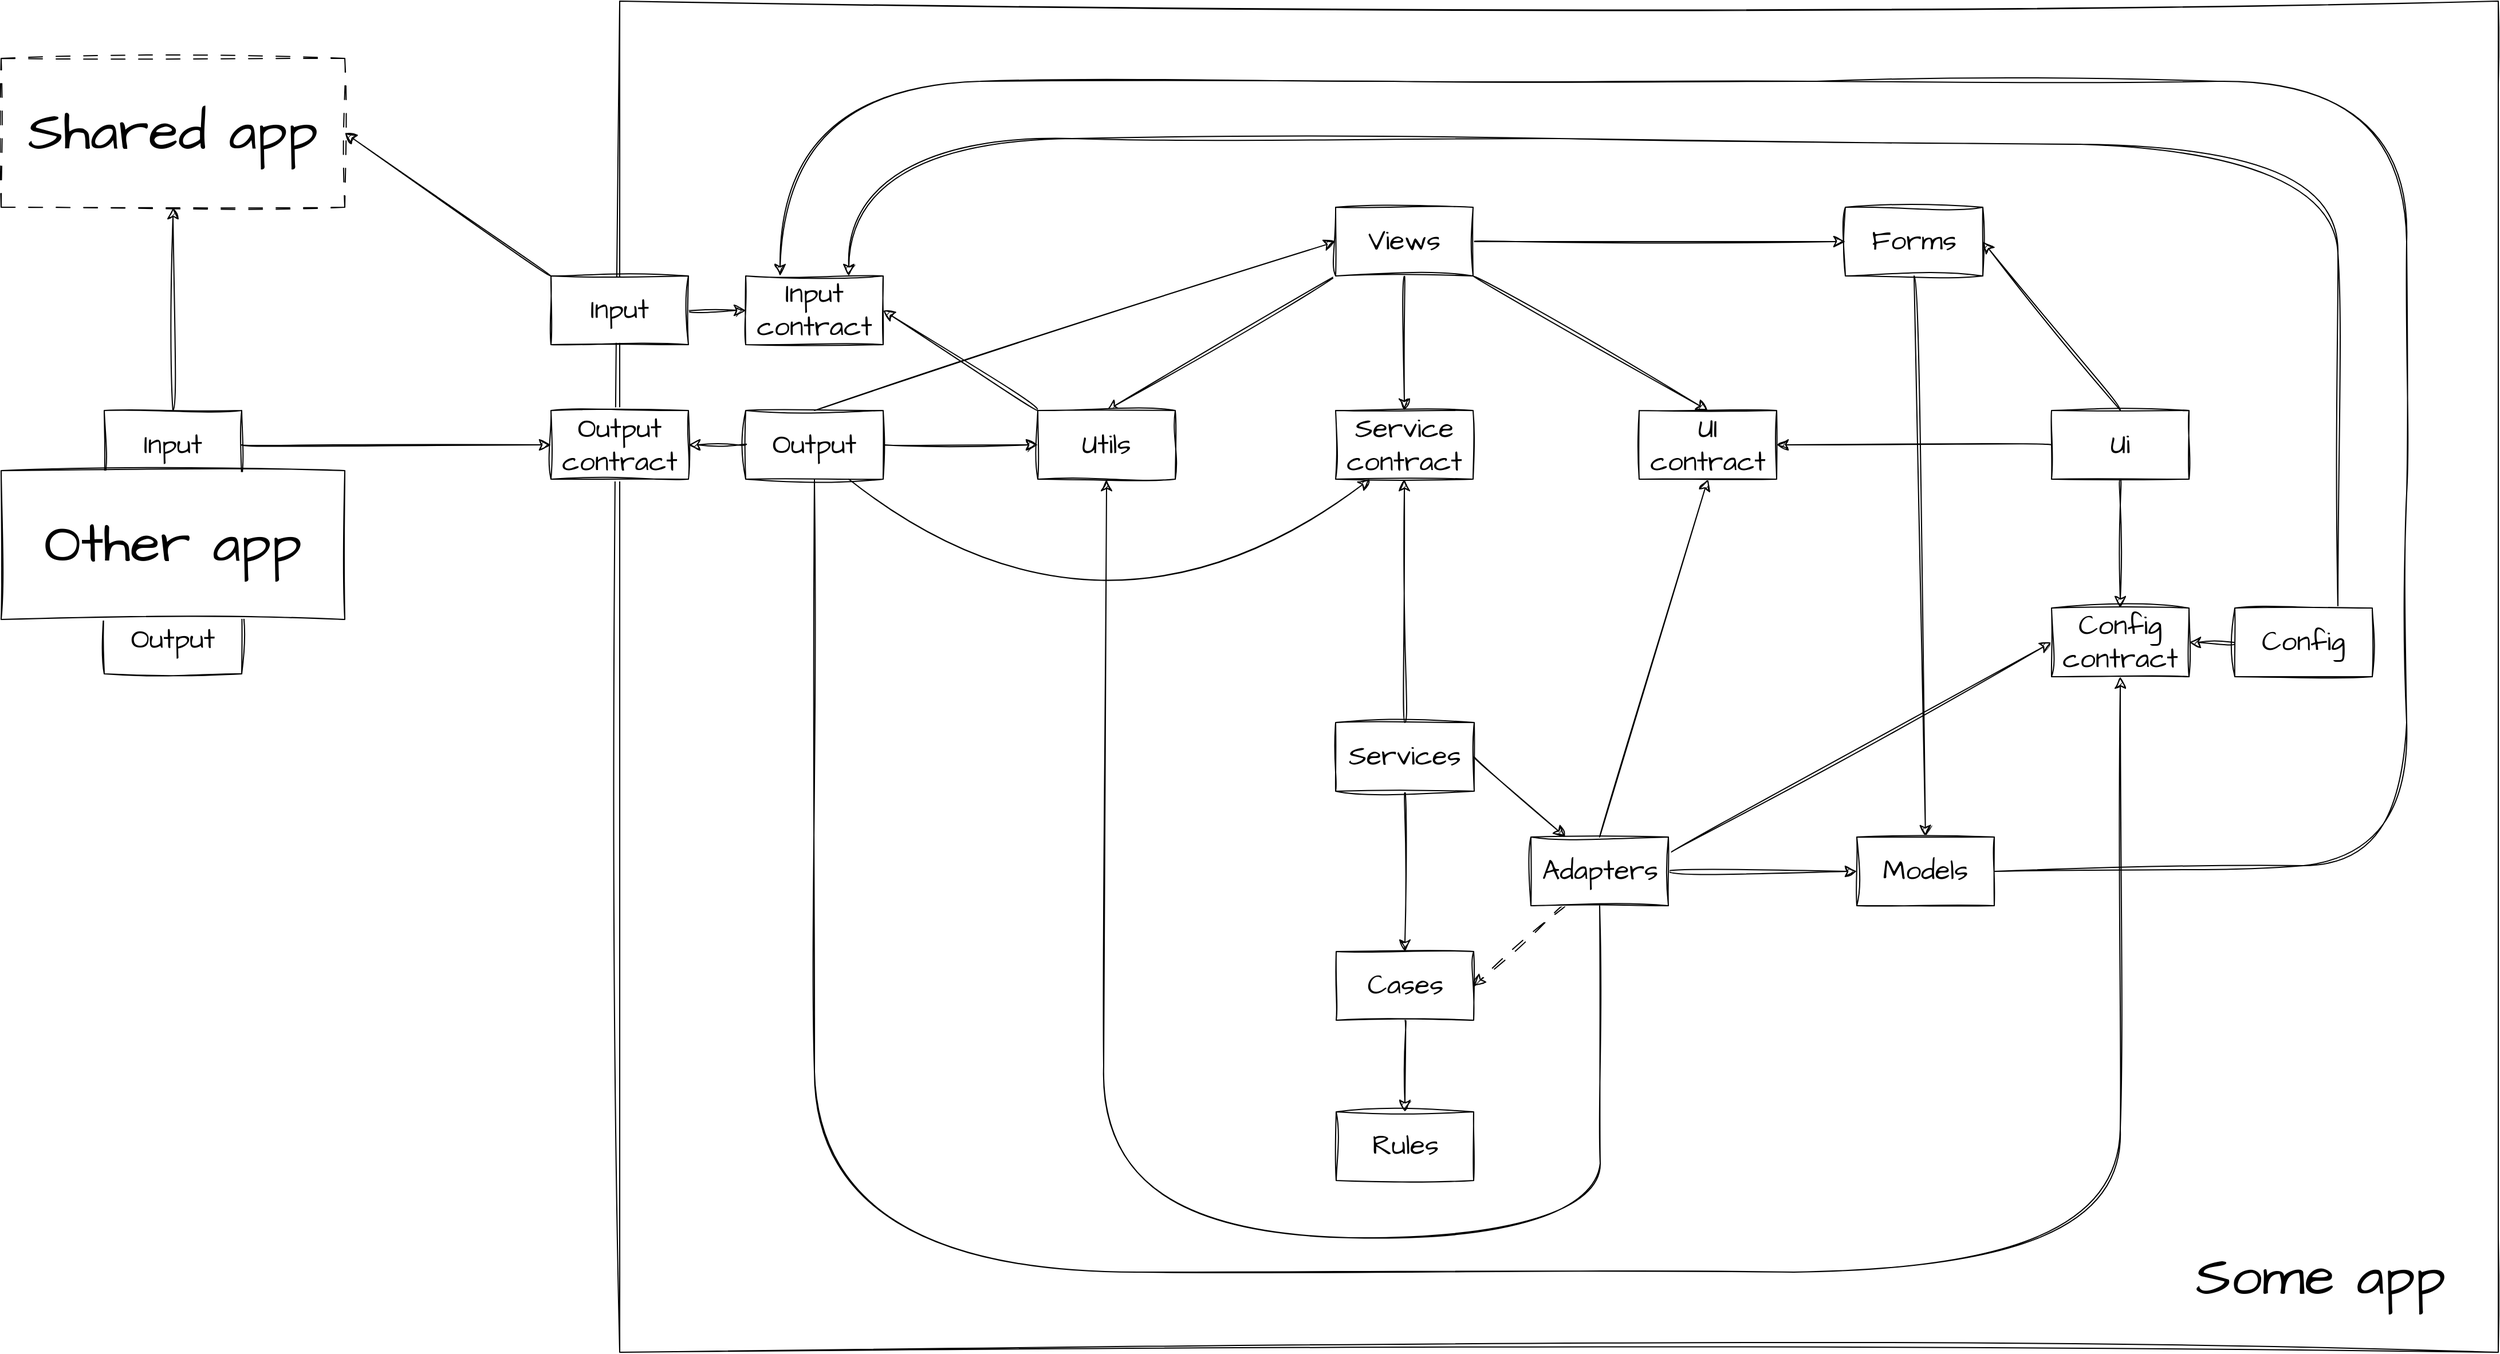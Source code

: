 <mxfile version="22.1.1" type="device">
  <diagram name="Страница — 1" id="mVnU4jTq70OQOzZevwu1">
    <mxGraphModel dx="2280" dy="37" grid="1" gridSize="10" guides="1" tooltips="1" connect="1" arrows="1" fold="1" page="0" pageScale="1" pageWidth="827" pageHeight="1169" background="none" math="0" shadow="0">
      <root>
        <mxCell id="0" />
        <mxCell id="1" parent="0" />
        <mxCell id="UX74rwGG2f7QxYB9D0yo-148" value="" style="rounded=0;whiteSpace=wrap;html=1;sketch=1;hachureGap=4;jiggle=2;curveFitting=1;fontFamily=Architects Daughter;fontSource=https%3A%2F%2Ffonts.googleapis.com%2Fcss%3Ffamily%3DArchitects%2BDaughter;fontSize=20;" parent="1" vertex="1">
          <mxGeometry x="-460" y="920" width="1640" height="1180" as="geometry" />
        </mxCell>
        <mxCell id="UX74rwGG2f7QxYB9D0yo-84" value="Rules" style="rounded=0;whiteSpace=wrap;html=1;sketch=1;hachureGap=4;jiggle=2;curveFitting=1;fontFamily=Architects Daughter;fontSource=https%3A%2F%2Ffonts.googleapis.com%2Fcss%3Ffamily%3DArchitects%2BDaughter;fontSize=24;" parent="1" vertex="1">
          <mxGeometry x="165.5" y="1890" width="120" height="60" as="geometry" />
        </mxCell>
        <mxCell id="UX74rwGG2f7QxYB9D0yo-85" style="edgeStyle=none;curved=1;rounded=0;sketch=1;hachureGap=4;jiggle=2;curveFitting=1;orthogonalLoop=1;jettySize=auto;html=1;exitX=0.5;exitY=1;exitDx=0;exitDy=0;entryX=0.5;entryY=0;entryDx=0;entryDy=0;fontFamily=Architects Daughter;fontSource=https%3A%2F%2Ffonts.googleapis.com%2Fcss%3Ffamily%3DArchitects%2BDaughter;fontSize=16;startSize=8;endSize=8;" parent="1" source="UX74rwGG2f7QxYB9D0yo-86" target="UX74rwGG2f7QxYB9D0yo-84" edge="1">
          <mxGeometry relative="1" as="geometry" />
        </mxCell>
        <mxCell id="UX74rwGG2f7QxYB9D0yo-86" value="Cases" style="rounded=0;whiteSpace=wrap;html=1;sketch=1;hachureGap=4;jiggle=2;curveFitting=1;fontFamily=Architects Daughter;fontSource=https%3A%2F%2Ffonts.googleapis.com%2Fcss%3Ffamily%3DArchitects%2BDaughter;fontSize=24;" parent="1" vertex="1">
          <mxGeometry x="165.5" y="1750" width="120" height="60" as="geometry" />
        </mxCell>
        <mxCell id="UX74rwGG2f7QxYB9D0yo-87" style="edgeStyle=none;curved=1;rounded=0;sketch=1;hachureGap=4;jiggle=2;curveFitting=1;orthogonalLoop=1;jettySize=auto;html=1;exitX=0.5;exitY=1;exitDx=0;exitDy=0;entryX=0.5;entryY=0;entryDx=0;entryDy=0;fontFamily=Architects Daughter;fontSource=https%3A%2F%2Ffonts.googleapis.com%2Fcss%3Ffamily%3DArchitects%2BDaughter;fontSize=16;startSize=8;endSize=8;" parent="1" source="_jhVTj18RMerrXNWrsl8-9" target="UX74rwGG2f7QxYB9D0yo-86" edge="1">
          <mxGeometry relative="1" as="geometry" />
        </mxCell>
        <mxCell id="UX74rwGG2f7QxYB9D0yo-88" style="edgeStyle=none;curved=1;rounded=0;sketch=1;hachureGap=4;jiggle=2;curveFitting=1;orthogonalLoop=1;jettySize=auto;html=1;exitX=1;exitY=0.5;exitDx=0;exitDy=0;entryX=0.25;entryY=0;entryDx=0;entryDy=0;fontFamily=Architects Daughter;fontSource=https%3A%2F%2Ffonts.googleapis.com%2Fcss%3Ffamily%3DArchitects%2BDaughter;fontSize=16;startSize=8;endSize=8;" parent="1" source="_jhVTj18RMerrXNWrsl8-9" target="UX74rwGG2f7QxYB9D0yo-96" edge="1">
          <mxGeometry relative="1" as="geometry" />
        </mxCell>
        <mxCell id="UX74rwGG2f7QxYB9D0yo-89" value="Service&lt;br style=&quot;font-size: 24px;&quot;&gt;contract" style="rounded=0;whiteSpace=wrap;html=1;sketch=1;hachureGap=4;jiggle=2;curveFitting=1;fontFamily=Architects Daughter;fontSource=https%3A%2F%2Ffonts.googleapis.com%2Fcss%3Ffamily%3DArchitects%2BDaughter;fontSize=24;" parent="1" vertex="1">
          <mxGeometry x="165" y="1277.5" width="120" height="60" as="geometry" />
        </mxCell>
        <mxCell id="UX74rwGG2f7QxYB9D0yo-90" style="edgeStyle=none;curved=1;rounded=0;sketch=1;hachureGap=4;jiggle=2;curveFitting=1;orthogonalLoop=1;jettySize=auto;html=1;exitX=0.25;exitY=1;exitDx=0;exitDy=0;entryX=1;entryY=0.5;entryDx=0;entryDy=0;fontFamily=Architects Daughter;fontSource=https%3A%2F%2Ffonts.googleapis.com%2Fcss%3Ffamily%3DArchitects%2BDaughter;fontSize=16;startSize=8;endSize=8;dashed=1;dashPattern=12 12;" parent="1" source="UX74rwGG2f7QxYB9D0yo-96" target="UX74rwGG2f7QxYB9D0yo-86" edge="1">
          <mxGeometry relative="1" as="geometry" />
        </mxCell>
        <mxCell id="UX74rwGG2f7QxYB9D0yo-127" style="edgeStyle=none;curved=1;rounded=0;sketch=1;hachureGap=4;jiggle=2;curveFitting=1;orthogonalLoop=1;jettySize=auto;html=1;exitX=0.5;exitY=1;exitDx=0;exitDy=0;entryX=0.5;entryY=1;entryDx=0;entryDy=0;fontFamily=Architects Daughter;fontSource=https%3A%2F%2Ffonts.googleapis.com%2Fcss%3Ffamily%3DArchitects%2BDaughter;fontSize=16;startSize=8;endSize=8;" parent="1" source="UX74rwGG2f7QxYB9D0yo-96" target="UX74rwGG2f7QxYB9D0yo-116" edge="1">
          <mxGeometry relative="1" as="geometry">
            <Array as="points">
              <mxPoint x="396" y="1870" />
              <mxPoint x="396" y="2000" />
              <mxPoint x="-40" y="2000" />
              <mxPoint x="-35" y="1700" />
            </Array>
          </mxGeometry>
        </mxCell>
        <mxCell id="UX74rwGG2f7QxYB9D0yo-140" style="edgeStyle=none;curved=1;rounded=0;sketch=1;hachureGap=4;jiggle=2;curveFitting=1;orthogonalLoop=1;jettySize=auto;html=1;exitX=1;exitY=0.25;exitDx=0;exitDy=0;entryX=0;entryY=0.5;entryDx=0;entryDy=0;fontFamily=Architects Daughter;fontSource=https%3A%2F%2Ffonts.googleapis.com%2Fcss%3Ffamily%3DArchitects%2BDaughter;fontSize=16;startSize=8;endSize=8;" parent="1" source="UX74rwGG2f7QxYB9D0yo-96" target="UX74rwGG2f7QxYB9D0yo-111" edge="1">
          <mxGeometry relative="1" as="geometry">
            <Array as="points" />
          </mxGeometry>
        </mxCell>
        <mxCell id="_jhVTj18RMerrXNWrsl8-24" style="edgeStyle=none;curved=1;rounded=0;sketch=1;hachureGap=4;jiggle=2;curveFitting=1;orthogonalLoop=1;jettySize=auto;html=1;exitX=1;exitY=0.5;exitDx=0;exitDy=0;entryX=0;entryY=0.5;entryDx=0;entryDy=0;fontFamily=Architects Daughter;fontSource=https%3A%2F%2Ffonts.googleapis.com%2Fcss%3Ffamily%3DArchitects%2BDaughter;fontSize=16;startSize=8;endSize=8;" parent="1" source="UX74rwGG2f7QxYB9D0yo-96" target="UX74rwGG2f7QxYB9D0yo-114" edge="1">
          <mxGeometry relative="1" as="geometry" />
        </mxCell>
        <mxCell id="xISdVAi2zF_Q_j_roykV-22" style="edgeStyle=none;curved=1;rounded=0;sketch=1;hachureGap=4;jiggle=2;curveFitting=1;orthogonalLoop=1;jettySize=auto;html=1;exitX=0.5;exitY=0;exitDx=0;exitDy=0;entryX=0.5;entryY=1;entryDx=0;entryDy=0;fontFamily=Architects Daughter;fontSource=https%3A%2F%2Ffonts.googleapis.com%2Fcss%3Ffamily%3DArchitects%2BDaughter;fontSize=16;startSize=8;endSize=8;" parent="1" source="UX74rwGG2f7QxYB9D0yo-96" target="UX74rwGG2f7QxYB9D0yo-104" edge="1">
          <mxGeometry relative="1" as="geometry" />
        </mxCell>
        <mxCell id="UX74rwGG2f7QxYB9D0yo-96" value="Adapters" style="rounded=0;whiteSpace=wrap;html=1;sketch=1;hachureGap=4;jiggle=2;curveFitting=1;fontFamily=Architects Daughter;fontSource=https%3A%2F%2Ffonts.googleapis.com%2Fcss%3Ffamily%3DArchitects%2BDaughter;fontSize=24;" parent="1" vertex="1">
          <mxGeometry x="335.5" y="1650" width="120" height="60" as="geometry" />
        </mxCell>
        <mxCell id="UX74rwGG2f7QxYB9D0yo-97" style="edgeStyle=none;curved=1;rounded=0;sketch=1;hachureGap=4;jiggle=2;curveFitting=1;orthogonalLoop=1;jettySize=auto;html=1;exitX=0.5;exitY=1;exitDx=0;exitDy=0;entryX=0.5;entryY=0;entryDx=0;entryDy=0;fontFamily=Architects Daughter;fontSource=https%3A%2F%2Ffonts.googleapis.com%2Fcss%3Ffamily%3DArchitects%2BDaughter;fontSize=16;startSize=8;endSize=8;" parent="1" source="UX74rwGG2f7QxYB9D0yo-102" target="UX74rwGG2f7QxYB9D0yo-89" edge="1">
          <mxGeometry relative="1" as="geometry" />
        </mxCell>
        <mxCell id="UX74rwGG2f7QxYB9D0yo-128" style="edgeStyle=none;curved=1;rounded=0;sketch=1;hachureGap=4;jiggle=2;curveFitting=1;orthogonalLoop=1;jettySize=auto;html=1;exitX=0;exitY=1;exitDx=0;exitDy=0;entryX=0.5;entryY=0;entryDx=0;entryDy=0;fontFamily=Architects Daughter;fontSource=https%3A%2F%2Ffonts.googleapis.com%2Fcss%3Ffamily%3DArchitects%2BDaughter;fontSize=16;startSize=8;endSize=8;" parent="1" source="UX74rwGG2f7QxYB9D0yo-102" target="UX74rwGG2f7QxYB9D0yo-116" edge="1">
          <mxGeometry relative="1" as="geometry" />
        </mxCell>
        <mxCell id="xISdVAi2zF_Q_j_roykV-4" style="edgeStyle=none;curved=1;rounded=0;sketch=1;hachureGap=4;jiggle=2;curveFitting=1;orthogonalLoop=1;jettySize=auto;html=1;exitX=1;exitY=0.5;exitDx=0;exitDy=0;entryX=0;entryY=0.5;entryDx=0;entryDy=0;fontFamily=Architects Daughter;fontSource=https%3A%2F%2Ffonts.googleapis.com%2Fcss%3Ffamily%3DArchitects%2BDaughter;fontSize=16;startSize=8;endSize=8;" parent="1" source="UX74rwGG2f7QxYB9D0yo-102" target="UX74rwGG2f7QxYB9D0yo-109" edge="1">
          <mxGeometry relative="1" as="geometry" />
        </mxCell>
        <mxCell id="xISdVAi2zF_Q_j_roykV-21" style="edgeStyle=none;curved=1;rounded=0;sketch=1;hachureGap=4;jiggle=2;curveFitting=1;orthogonalLoop=1;jettySize=auto;html=1;exitX=1;exitY=1;exitDx=0;exitDy=0;entryX=0.5;entryY=0;entryDx=0;entryDy=0;fontFamily=Architects Daughter;fontSource=https%3A%2F%2Ffonts.googleapis.com%2Fcss%3Ffamily%3DArchitects%2BDaughter;fontSize=16;startSize=8;endSize=8;" parent="1" source="UX74rwGG2f7QxYB9D0yo-102" target="UX74rwGG2f7QxYB9D0yo-104" edge="1">
          <mxGeometry relative="1" as="geometry" />
        </mxCell>
        <mxCell id="UX74rwGG2f7QxYB9D0yo-102" value="Views" style="rounded=0;whiteSpace=wrap;html=1;sketch=1;hachureGap=4;jiggle=2;curveFitting=1;fontFamily=Architects Daughter;fontSource=https%3A%2F%2Ffonts.googleapis.com%2Fcss%3Ffamily%3DArchitects%2BDaughter;fontSize=24;" parent="1" vertex="1">
          <mxGeometry x="165" y="1100" width="120" height="60" as="geometry" />
        </mxCell>
        <mxCell id="UX74rwGG2f7QxYB9D0yo-104" value="UI contract" style="rounded=0;whiteSpace=wrap;html=1;sketch=1;hachureGap=4;jiggle=2;curveFitting=1;fontFamily=Architects Daughter;fontSource=https%3A%2F%2Ffonts.googleapis.com%2Fcss%3Ffamily%3DArchitects%2BDaughter;fontSize=24;" parent="1" vertex="1">
          <mxGeometry x="430" y="1277.5" width="120" height="60" as="geometry" />
        </mxCell>
        <mxCell id="xISdVAi2zF_Q_j_roykV-18" style="edgeStyle=none;curved=1;rounded=0;sketch=1;hachureGap=4;jiggle=2;curveFitting=1;orthogonalLoop=1;jettySize=auto;html=1;exitX=0.5;exitY=1;exitDx=0;exitDy=0;entryX=0.5;entryY=0;entryDx=0;entryDy=0;fontFamily=Architects Daughter;fontSource=https%3A%2F%2Ffonts.googleapis.com%2Fcss%3Ffamily%3DArchitects%2BDaughter;fontSize=16;startSize=8;endSize=8;" parent="1" source="UX74rwGG2f7QxYB9D0yo-109" target="UX74rwGG2f7QxYB9D0yo-114" edge="1">
          <mxGeometry relative="1" as="geometry" />
        </mxCell>
        <mxCell id="UX74rwGG2f7QxYB9D0yo-109" value="Forms" style="rounded=0;whiteSpace=wrap;html=1;sketch=1;hachureGap=4;jiggle=2;curveFitting=1;fontFamily=Architects Daughter;fontSource=https%3A%2F%2Ffonts.googleapis.com%2Fcss%3Ffamily%3DArchitects%2BDaughter;fontSize=24;" parent="1" vertex="1">
          <mxGeometry x="610" y="1100" width="120" height="60" as="geometry" />
        </mxCell>
        <mxCell id="UX74rwGG2f7QxYB9D0yo-111" value="Config contract" style="rounded=0;whiteSpace=wrap;html=1;sketch=1;hachureGap=4;jiggle=2;curveFitting=1;fontFamily=Architects Daughter;fontSource=https%3A%2F%2Ffonts.googleapis.com%2Fcss%3Ffamily%3DArchitects%2BDaughter;fontSize=24;" parent="1" vertex="1">
          <mxGeometry x="790" y="1450" width="120" height="60" as="geometry" />
        </mxCell>
        <mxCell id="UX74rwGG2f7QxYB9D0yo-139" style="edgeStyle=none;curved=1;rounded=0;sketch=1;hachureGap=4;jiggle=2;curveFitting=1;orthogonalLoop=1;jettySize=auto;html=1;exitX=1;exitY=0.5;exitDx=0;exitDy=0;entryX=0.25;entryY=0;entryDx=0;entryDy=0;fontFamily=Architects Daughter;fontSource=https%3A%2F%2Ffonts.googleapis.com%2Fcss%3Ffamily%3DArchitects%2BDaughter;fontSize=16;startSize=8;endSize=8;" parent="1" source="UX74rwGG2f7QxYB9D0yo-114" target="UX74rwGG2f7QxYB9D0yo-136" edge="1">
          <mxGeometry relative="1" as="geometry">
            <Array as="points">
              <mxPoint x="920" y="1680" />
              <mxPoint x="1100" y="1670" />
              <mxPoint x="1100" y="1430" />
              <mxPoint x="1100" y="1270" />
              <mxPoint x="1100" y="990" />
              <mxPoint x="770" y="990" />
              <mxPoint x="400" y="990" />
              <mxPoint x="30" y="990" />
              <mxPoint x="-320" y="990" />
            </Array>
          </mxGeometry>
        </mxCell>
        <mxCell id="UX74rwGG2f7QxYB9D0yo-114" value="Models" style="rounded=0;whiteSpace=wrap;html=1;sketch=1;hachureGap=4;jiggle=2;curveFitting=1;fontFamily=Architects Daughter;fontSource=https%3A%2F%2Ffonts.googleapis.com%2Fcss%3Ffamily%3DArchitects%2BDaughter;fontSize=24;" parent="1" vertex="1">
          <mxGeometry x="620" y="1650" width="120" height="60" as="geometry" />
        </mxCell>
        <mxCell id="UX74rwGG2f7QxYB9D0yo-138" style="edgeStyle=none;curved=1;rounded=0;sketch=1;hachureGap=4;jiggle=2;curveFitting=1;orthogonalLoop=1;jettySize=auto;html=1;exitX=0;exitY=0;exitDx=0;exitDy=0;entryX=1;entryY=0.5;entryDx=0;entryDy=0;fontFamily=Architects Daughter;fontSource=https%3A%2F%2Ffonts.googleapis.com%2Fcss%3Ffamily%3DArchitects%2BDaughter;fontSize=16;startSize=8;endSize=8;" parent="1" source="UX74rwGG2f7QxYB9D0yo-116" target="UX74rwGG2f7QxYB9D0yo-136" edge="1">
          <mxGeometry relative="1" as="geometry" />
        </mxCell>
        <mxCell id="UX74rwGG2f7QxYB9D0yo-116" value="Utils" style="rounded=0;whiteSpace=wrap;html=1;sketch=1;hachureGap=4;jiggle=2;curveFitting=1;fontFamily=Architects Daughter;fontSource=https%3A%2F%2Ffonts.googleapis.com%2Fcss%3Ffamily%3DArchitects%2BDaughter;fontSize=24;" parent="1" vertex="1">
          <mxGeometry x="-95" y="1277.5" width="120" height="60" as="geometry" />
        </mxCell>
        <mxCell id="UX74rwGG2f7QxYB9D0yo-131" style="edgeStyle=none;curved=1;rounded=0;sketch=1;hachureGap=4;jiggle=2;curveFitting=1;orthogonalLoop=1;jettySize=auto;html=1;exitX=0.5;exitY=0;exitDx=0;exitDy=0;entryX=0;entryY=0.5;entryDx=0;entryDy=0;fontFamily=Architects Daughter;fontSource=https%3A%2F%2Ffonts.googleapis.com%2Fcss%3Ffamily%3DArchitects%2BDaughter;fontSize=16;startSize=8;endSize=8;" parent="1" source="UX74rwGG2f7QxYB9D0yo-122" target="UX74rwGG2f7QxYB9D0yo-102" edge="1">
          <mxGeometry relative="1" as="geometry" />
        </mxCell>
        <mxCell id="UX74rwGG2f7QxYB9D0yo-133" style="edgeStyle=none;curved=1;rounded=0;sketch=1;hachureGap=4;jiggle=2;curveFitting=1;orthogonalLoop=1;jettySize=auto;html=1;exitX=1;exitY=0.5;exitDx=0;exitDy=0;entryX=0;entryY=0.5;entryDx=0;entryDy=0;fontFamily=Architects Daughter;fontSource=https%3A%2F%2Ffonts.googleapis.com%2Fcss%3Ffamily%3DArchitects%2BDaughter;fontSize=16;startSize=8;endSize=8;" parent="1" source="UX74rwGG2f7QxYB9D0yo-122" target="UX74rwGG2f7QxYB9D0yo-116" edge="1">
          <mxGeometry relative="1" as="geometry" />
        </mxCell>
        <mxCell id="UX74rwGG2f7QxYB9D0yo-134" style="edgeStyle=none;curved=1;rounded=0;sketch=1;hachureGap=4;jiggle=2;curveFitting=1;orthogonalLoop=1;jettySize=auto;html=1;exitX=0.5;exitY=1;exitDx=0;exitDy=0;entryX=0.5;entryY=1;entryDx=0;entryDy=0;fontFamily=Architects Daughter;fontSource=https%3A%2F%2Ffonts.googleapis.com%2Fcss%3Ffamily%3DArchitects%2BDaughter;fontSize=16;startSize=8;endSize=8;" parent="1" source="UX74rwGG2f7QxYB9D0yo-122" target="UX74rwGG2f7QxYB9D0yo-111" edge="1">
          <mxGeometry relative="1" as="geometry">
            <Array as="points">
              <mxPoint x="-290" y="1680" />
              <mxPoint x="-290" y="2030" />
              <mxPoint x="280" y="2030" />
              <mxPoint x="850" y="2030" />
              <mxPoint x="850" y="1780" />
            </Array>
          </mxGeometry>
        </mxCell>
        <mxCell id="_jhVTj18RMerrXNWrsl8-7" style="edgeStyle=none;curved=1;rounded=0;sketch=1;hachureGap=4;jiggle=2;curveFitting=1;orthogonalLoop=1;jettySize=auto;html=1;exitX=0;exitY=0.5;exitDx=0;exitDy=0;entryX=1;entryY=0.5;entryDx=0;entryDy=0;fontFamily=Architects Daughter;fontSource=https%3A%2F%2Ffonts.googleapis.com%2Fcss%3Ffamily%3DArchitects%2BDaughter;fontSize=16;startSize=8;endSize=8;" parent="1" source="UX74rwGG2f7QxYB9D0yo-122" target="_jhVTj18RMerrXNWrsl8-3" edge="1">
          <mxGeometry relative="1" as="geometry" />
        </mxCell>
        <mxCell id="_jhVTj18RMerrXNWrsl8-11" style="edgeStyle=none;curved=1;rounded=0;sketch=1;hachureGap=4;jiggle=2;curveFitting=1;orthogonalLoop=1;jettySize=auto;html=1;exitX=0.75;exitY=1;exitDx=0;exitDy=0;entryX=0.25;entryY=1;entryDx=0;entryDy=0;fontFamily=Architects Daughter;fontSource=https%3A%2F%2Ffonts.googleapis.com%2Fcss%3Ffamily%3DArchitects%2BDaughter;fontSize=16;startSize=8;endSize=8;" parent="1" source="UX74rwGG2f7QxYB9D0yo-122" target="UX74rwGG2f7QxYB9D0yo-89" edge="1">
          <mxGeometry relative="1" as="geometry">
            <Array as="points">
              <mxPoint x="-40" y="1510" />
            </Array>
          </mxGeometry>
        </mxCell>
        <mxCell id="UX74rwGG2f7QxYB9D0yo-122" value="Output" style="rounded=0;whiteSpace=wrap;html=1;sketch=1;hachureGap=4;jiggle=2;curveFitting=1;fontFamily=Architects Daughter;fontSource=https%3A%2F%2Ffonts.googleapis.com%2Fcss%3Ffamily%3DArchitects%2BDaughter;fontSize=24;" parent="1" vertex="1">
          <mxGeometry x="-350" y="1277.5" width="120" height="60" as="geometry" />
        </mxCell>
        <mxCell id="UX74rwGG2f7QxYB9D0yo-136" value="Input contract" style="rounded=0;whiteSpace=wrap;html=1;sketch=1;hachureGap=4;jiggle=2;curveFitting=1;fontFamily=Architects Daughter;fontSource=https%3A%2F%2Ffonts.googleapis.com%2Fcss%3Ffamily%3DArchitects%2BDaughter;fontSize=24;" parent="1" vertex="1">
          <mxGeometry x="-350" y="1160" width="120" height="60" as="geometry" />
        </mxCell>
        <mxCell id="UX74rwGG2f7QxYB9D0yo-612" value="&lt;font style=&quot;font-size: 48px;&quot;&gt;Shared app&lt;/font&gt;" style="rounded=0;whiteSpace=wrap;html=1;sketch=1;hachureGap=4;jiggle=2;curveFitting=1;fontFamily=Architects Daughter;fontSource=https%3A%2F%2Ffonts.googleapis.com%2Fcss%3Ffamily%3DArchitects%2BDaughter;fontSize=20;strokeColor=default;strokeWidth=1;perimeterSpacing=0;dashed=1;dashPattern=12 12;" parent="1" vertex="1">
          <mxGeometry x="-1000" y="970" width="300" height="130" as="geometry" />
        </mxCell>
        <mxCell id="UX74rwGG2f7QxYB9D0yo-613" value="Output" style="rounded=0;whiteSpace=wrap;html=1;sketch=1;hachureGap=4;jiggle=2;curveFitting=1;fontFamily=Architects Daughter;fontSource=https%3A%2F%2Ffonts.googleapis.com%2Fcss%3Ffamily%3DArchitects%2BDaughter;fontSize=24;" parent="1" vertex="1">
          <mxGeometry x="-910" y="1447.5" width="120" height="60" as="geometry" />
        </mxCell>
        <mxCell id="UX74rwGG2f7QxYB9D0yo-615" style="edgeStyle=none;curved=1;rounded=0;sketch=1;hachureGap=4;jiggle=2;curveFitting=1;orthogonalLoop=1;jettySize=auto;html=1;exitX=0.5;exitY=0;exitDx=0;exitDy=0;entryX=0.5;entryY=1;entryDx=0;entryDy=0;fontFamily=Architects Daughter;fontSource=https%3A%2F%2Ffonts.googleapis.com%2Fcss%3Ffamily%3DArchitects%2BDaughter;fontSize=16;startSize=8;endSize=8;" parent="1" source="UX74rwGG2f7QxYB9D0yo-616" target="UX74rwGG2f7QxYB9D0yo-612" edge="1">
          <mxGeometry relative="1" as="geometry" />
        </mxCell>
        <mxCell id="_jhVTj18RMerrXNWrsl8-6" style="edgeStyle=none;curved=1;rounded=0;sketch=1;hachureGap=4;jiggle=2;curveFitting=1;orthogonalLoop=1;jettySize=auto;html=1;exitX=1;exitY=0.5;exitDx=0;exitDy=0;entryX=0;entryY=0.5;entryDx=0;entryDy=0;fontFamily=Architects Daughter;fontSource=https%3A%2F%2Ffonts.googleapis.com%2Fcss%3Ffamily%3DArchitects%2BDaughter;fontSize=16;startSize=8;endSize=8;" parent="1" source="UX74rwGG2f7QxYB9D0yo-616" target="_jhVTj18RMerrXNWrsl8-3" edge="1">
          <mxGeometry relative="1" as="geometry" />
        </mxCell>
        <mxCell id="UX74rwGG2f7QxYB9D0yo-616" value="Input" style="rounded=0;whiteSpace=wrap;html=1;sketch=1;hachureGap=4;jiggle=2;curveFitting=1;fontFamily=Architects Daughter;fontSource=https%3A%2F%2Ffonts.googleapis.com%2Fcss%3Ffamily%3DArchitects%2BDaughter;fontSize=24;" parent="1" vertex="1">
          <mxGeometry x="-910" y="1277.5" width="120" height="60" as="geometry" />
        </mxCell>
        <mxCell id="UX74rwGG2f7QxYB9D0yo-617" value="&lt;font style=&quot;font-size: 48px;&quot;&gt;Other app&lt;/font&gt;" style="rounded=0;whiteSpace=wrap;html=1;sketch=1;hachureGap=4;jiggle=2;curveFitting=1;fontFamily=Architects Daughter;fontSource=https%3A%2F%2Ffonts.googleapis.com%2Fcss%3Ffamily%3DArchitects%2BDaughter;fontSize=20;strokeColor=default;strokeWidth=1;perimeterSpacing=0;" parent="1" vertex="1">
          <mxGeometry x="-1000" y="1330" width="300" height="130" as="geometry" />
        </mxCell>
        <mxCell id="_jhVTj18RMerrXNWrsl8-2" value="&lt;span style=&quot;color: rgb(0, 0, 0); font-family: &amp;quot;Architects Daughter&amp;quot;; font-size: 48px; font-style: normal; font-variant-ligatures: normal; font-variant-caps: normal; font-weight: 400; letter-spacing: normal; orphans: 2; text-indent: 0px; text-transform: none; widows: 2; word-spacing: 0px; -webkit-text-stroke-width: 0px; background-color: rgb(255, 255, 255); text-decoration-thickness: initial; text-decoration-style: initial; text-decoration-color: initial; float: none; display: inline !important;&quot;&gt;Some app&lt;/span&gt;" style="text;whiteSpace=wrap;html=1;fontSize=48;fontFamily=Architects Daughter;align=center;" parent="1" vertex="1">
          <mxGeometry x="880" y="2000" width="290" height="70" as="geometry" />
        </mxCell>
        <mxCell id="_jhVTj18RMerrXNWrsl8-3" value="Output contract" style="rounded=0;whiteSpace=wrap;html=1;sketch=1;hachureGap=4;jiggle=2;curveFitting=1;fontFamily=Architects Daughter;fontSource=https%3A%2F%2Ffonts.googleapis.com%2Fcss%3Ffamily%3DArchitects%2BDaughter;fontSize=24;" parent="1" vertex="1">
          <mxGeometry x="-520" y="1277.5" width="120" height="60" as="geometry" />
        </mxCell>
        <mxCell id="_jhVTj18RMerrXNWrsl8-5" style="edgeStyle=none;curved=1;rounded=0;sketch=1;hachureGap=4;jiggle=2;curveFitting=1;orthogonalLoop=1;jettySize=auto;html=1;exitX=0;exitY=0;exitDx=0;exitDy=0;entryX=1;entryY=0.5;entryDx=0;entryDy=0;fontFamily=Architects Daughter;fontSource=https%3A%2F%2Ffonts.googleapis.com%2Fcss%3Ffamily%3DArchitects%2BDaughter;fontSize=16;startSize=8;endSize=8;" parent="1" source="_jhVTj18RMerrXNWrsl8-4" target="UX74rwGG2f7QxYB9D0yo-612" edge="1">
          <mxGeometry relative="1" as="geometry" />
        </mxCell>
        <mxCell id="_jhVTj18RMerrXNWrsl8-8" style="edgeStyle=none;curved=1;rounded=0;sketch=1;hachureGap=4;jiggle=2;curveFitting=1;orthogonalLoop=1;jettySize=auto;html=1;exitX=1;exitY=0.5;exitDx=0;exitDy=0;entryX=0;entryY=0.5;entryDx=0;entryDy=0;fontFamily=Architects Daughter;fontSource=https%3A%2F%2Ffonts.googleapis.com%2Fcss%3Ffamily%3DArchitects%2BDaughter;fontSize=16;startSize=8;endSize=8;" parent="1" source="_jhVTj18RMerrXNWrsl8-4" target="UX74rwGG2f7QxYB9D0yo-136" edge="1">
          <mxGeometry relative="1" as="geometry" />
        </mxCell>
        <mxCell id="_jhVTj18RMerrXNWrsl8-4" value="Input" style="rounded=0;whiteSpace=wrap;html=1;sketch=1;hachureGap=4;jiggle=2;curveFitting=1;fontFamily=Architects Daughter;fontSource=https%3A%2F%2Ffonts.googleapis.com%2Fcss%3Ffamily%3DArchitects%2BDaughter;fontSize=24;" parent="1" vertex="1">
          <mxGeometry x="-520" y="1160" width="120" height="60" as="geometry" />
        </mxCell>
        <mxCell id="_jhVTj18RMerrXNWrsl8-27" style="edgeStyle=none;curved=1;rounded=0;sketch=1;hachureGap=4;jiggle=2;curveFitting=1;orthogonalLoop=1;jettySize=auto;html=1;exitX=0.5;exitY=0;exitDx=0;exitDy=0;entryX=0.5;entryY=1;entryDx=0;entryDy=0;fontFamily=Architects Daughter;fontSource=https%3A%2F%2Ffonts.googleapis.com%2Fcss%3Ffamily%3DArchitects%2BDaughter;fontSize=16;startSize=8;endSize=8;" parent="1" source="_jhVTj18RMerrXNWrsl8-9" target="UX74rwGG2f7QxYB9D0yo-89" edge="1">
          <mxGeometry relative="1" as="geometry" />
        </mxCell>
        <mxCell id="_jhVTj18RMerrXNWrsl8-9" value="Services" style="rounded=0;whiteSpace=wrap;html=1;sketch=1;hachureGap=4;jiggle=2;curveFitting=1;fontFamily=Architects Daughter;fontSource=https%3A%2F%2Ffonts.googleapis.com%2Fcss%3Ffamily%3DArchitects%2BDaughter;fontSize=24;" parent="1" vertex="1">
          <mxGeometry x="165" y="1550" width="121" height="60" as="geometry" />
        </mxCell>
        <mxCell id="_jhVTj18RMerrXNWrsl8-14" style="edgeStyle=none;curved=1;rounded=0;sketch=1;hachureGap=4;jiggle=2;curveFitting=1;orthogonalLoop=1;jettySize=auto;html=1;exitX=0;exitY=0.5;exitDx=0;exitDy=0;entryX=1;entryY=0.5;entryDx=0;entryDy=0;fontFamily=Architects Daughter;fontSource=https%3A%2F%2Ffonts.googleapis.com%2Fcss%3Ffamily%3DArchitects%2BDaughter;fontSize=16;startSize=8;endSize=8;" parent="1" source="_jhVTj18RMerrXNWrsl8-12" target="UX74rwGG2f7QxYB9D0yo-111" edge="1">
          <mxGeometry relative="1" as="geometry" />
        </mxCell>
        <mxCell id="_jhVTj18RMerrXNWrsl8-31" style="edgeStyle=none;curved=1;rounded=0;sketch=1;hachureGap=4;jiggle=2;curveFitting=1;orthogonalLoop=1;jettySize=auto;html=1;exitX=0.75;exitY=0;exitDx=0;exitDy=0;entryX=0.75;entryY=0;entryDx=0;entryDy=0;fontFamily=Architects Daughter;fontSource=https%3A%2F%2Ffonts.googleapis.com%2Fcss%3Ffamily%3DArchitects%2BDaughter;fontSize=16;startSize=8;endSize=8;" parent="1" source="_jhVTj18RMerrXNWrsl8-12" target="UX74rwGG2f7QxYB9D0yo-136" edge="1">
          <mxGeometry relative="1" as="geometry">
            <Array as="points">
              <mxPoint x="1040" y="1230" />
              <mxPoint x="1040" y="1050" />
              <mxPoint x="590" y="1040" />
              <mxPoint x="130" y="1040" />
              <mxPoint x="-260" y="1040" />
            </Array>
          </mxGeometry>
        </mxCell>
        <mxCell id="_jhVTj18RMerrXNWrsl8-12" value="Config" style="rounded=0;whiteSpace=wrap;html=1;sketch=1;hachureGap=4;jiggle=2;curveFitting=1;fontFamily=Architects Daughter;fontSource=https%3A%2F%2Ffonts.googleapis.com%2Fcss%3Ffamily%3DArchitects%2BDaughter;fontSize=24;" parent="1" vertex="1">
          <mxGeometry x="950" y="1450" width="120" height="60" as="geometry" />
        </mxCell>
        <mxCell id="_jhVTj18RMerrXNWrsl8-30" style="edgeStyle=none;curved=1;rounded=0;sketch=1;hachureGap=4;jiggle=2;curveFitting=1;orthogonalLoop=1;jettySize=auto;html=1;exitX=0.5;exitY=1;exitDx=0;exitDy=0;entryX=0.5;entryY=0;entryDx=0;entryDy=0;fontFamily=Architects Daughter;fontSource=https%3A%2F%2Ffonts.googleapis.com%2Fcss%3Ffamily%3DArchitects%2BDaughter;fontSize=16;startSize=8;endSize=8;" parent="1" source="_jhVTj18RMerrXNWrsl8-15" target="UX74rwGG2f7QxYB9D0yo-111" edge="1">
          <mxGeometry relative="1" as="geometry" />
        </mxCell>
        <mxCell id="xISdVAi2zF_Q_j_roykV-19" style="edgeStyle=none;curved=1;rounded=0;sketch=1;hachureGap=4;jiggle=2;curveFitting=1;orthogonalLoop=1;jettySize=auto;html=1;exitX=0.5;exitY=0;exitDx=0;exitDy=0;entryX=1;entryY=0.5;entryDx=0;entryDy=0;fontFamily=Architects Daughter;fontSource=https%3A%2F%2Ffonts.googleapis.com%2Fcss%3Ffamily%3DArchitects%2BDaughter;fontSize=16;startSize=8;endSize=8;" parent="1" source="_jhVTj18RMerrXNWrsl8-15" target="UX74rwGG2f7QxYB9D0yo-109" edge="1">
          <mxGeometry relative="1" as="geometry" />
        </mxCell>
        <mxCell id="xISdVAi2zF_Q_j_roykV-20" style="edgeStyle=none;curved=1;rounded=0;sketch=1;hachureGap=4;jiggle=2;curveFitting=1;orthogonalLoop=1;jettySize=auto;html=1;exitX=0;exitY=0.5;exitDx=0;exitDy=0;entryX=1;entryY=0.5;entryDx=0;entryDy=0;fontFamily=Architects Daughter;fontSource=https%3A%2F%2Ffonts.googleapis.com%2Fcss%3Ffamily%3DArchitects%2BDaughter;fontSize=16;startSize=8;endSize=8;" parent="1" source="_jhVTj18RMerrXNWrsl8-15" target="UX74rwGG2f7QxYB9D0yo-104" edge="1">
          <mxGeometry relative="1" as="geometry" />
        </mxCell>
        <mxCell id="_jhVTj18RMerrXNWrsl8-15" value="Ui" style="rounded=0;whiteSpace=wrap;html=1;sketch=1;hachureGap=4;jiggle=2;curveFitting=1;fontFamily=Architects Daughter;fontSource=https%3A%2F%2Ffonts.googleapis.com%2Fcss%3Ffamily%3DArchitects%2BDaughter;fontSize=24;" parent="1" vertex="1">
          <mxGeometry x="790" y="1277.5" width="120" height="60" as="geometry" />
        </mxCell>
      </root>
    </mxGraphModel>
  </diagram>
</mxfile>
